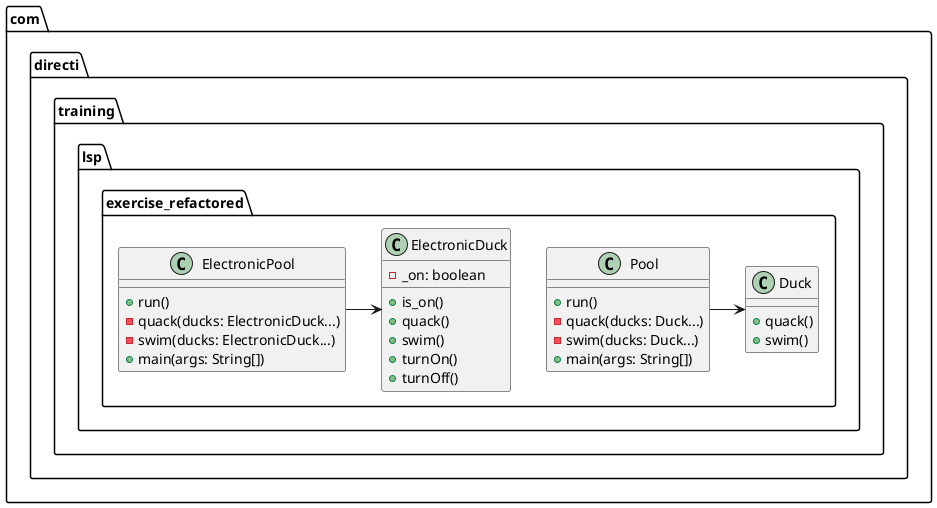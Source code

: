 @startuml new lsp

package com.directi.training.lsp.exercise_refactored {
    class Duck {
        +quack()
        +swim()
    }

    class ElectronicDuck{
        -_on: boolean
        +is_on()
        +quack()
        +swim()
        +turnOn()
        +turnOff()
    }

    class Pool {
        +run()
        -quack(ducks: Duck...)
        -swim(ducks: Duck...)
        +main(args: String[])
    }

    class ElectronicPool {
        +run()
        -quack(ducks: ElectronicDuck...)
        -swim(ducks: ElectronicDuck...)
        +main(args: String[])
    }

    Pool -right-> Duck
    ElectronicPool -right-> ElectronicDuck
}

@enduml